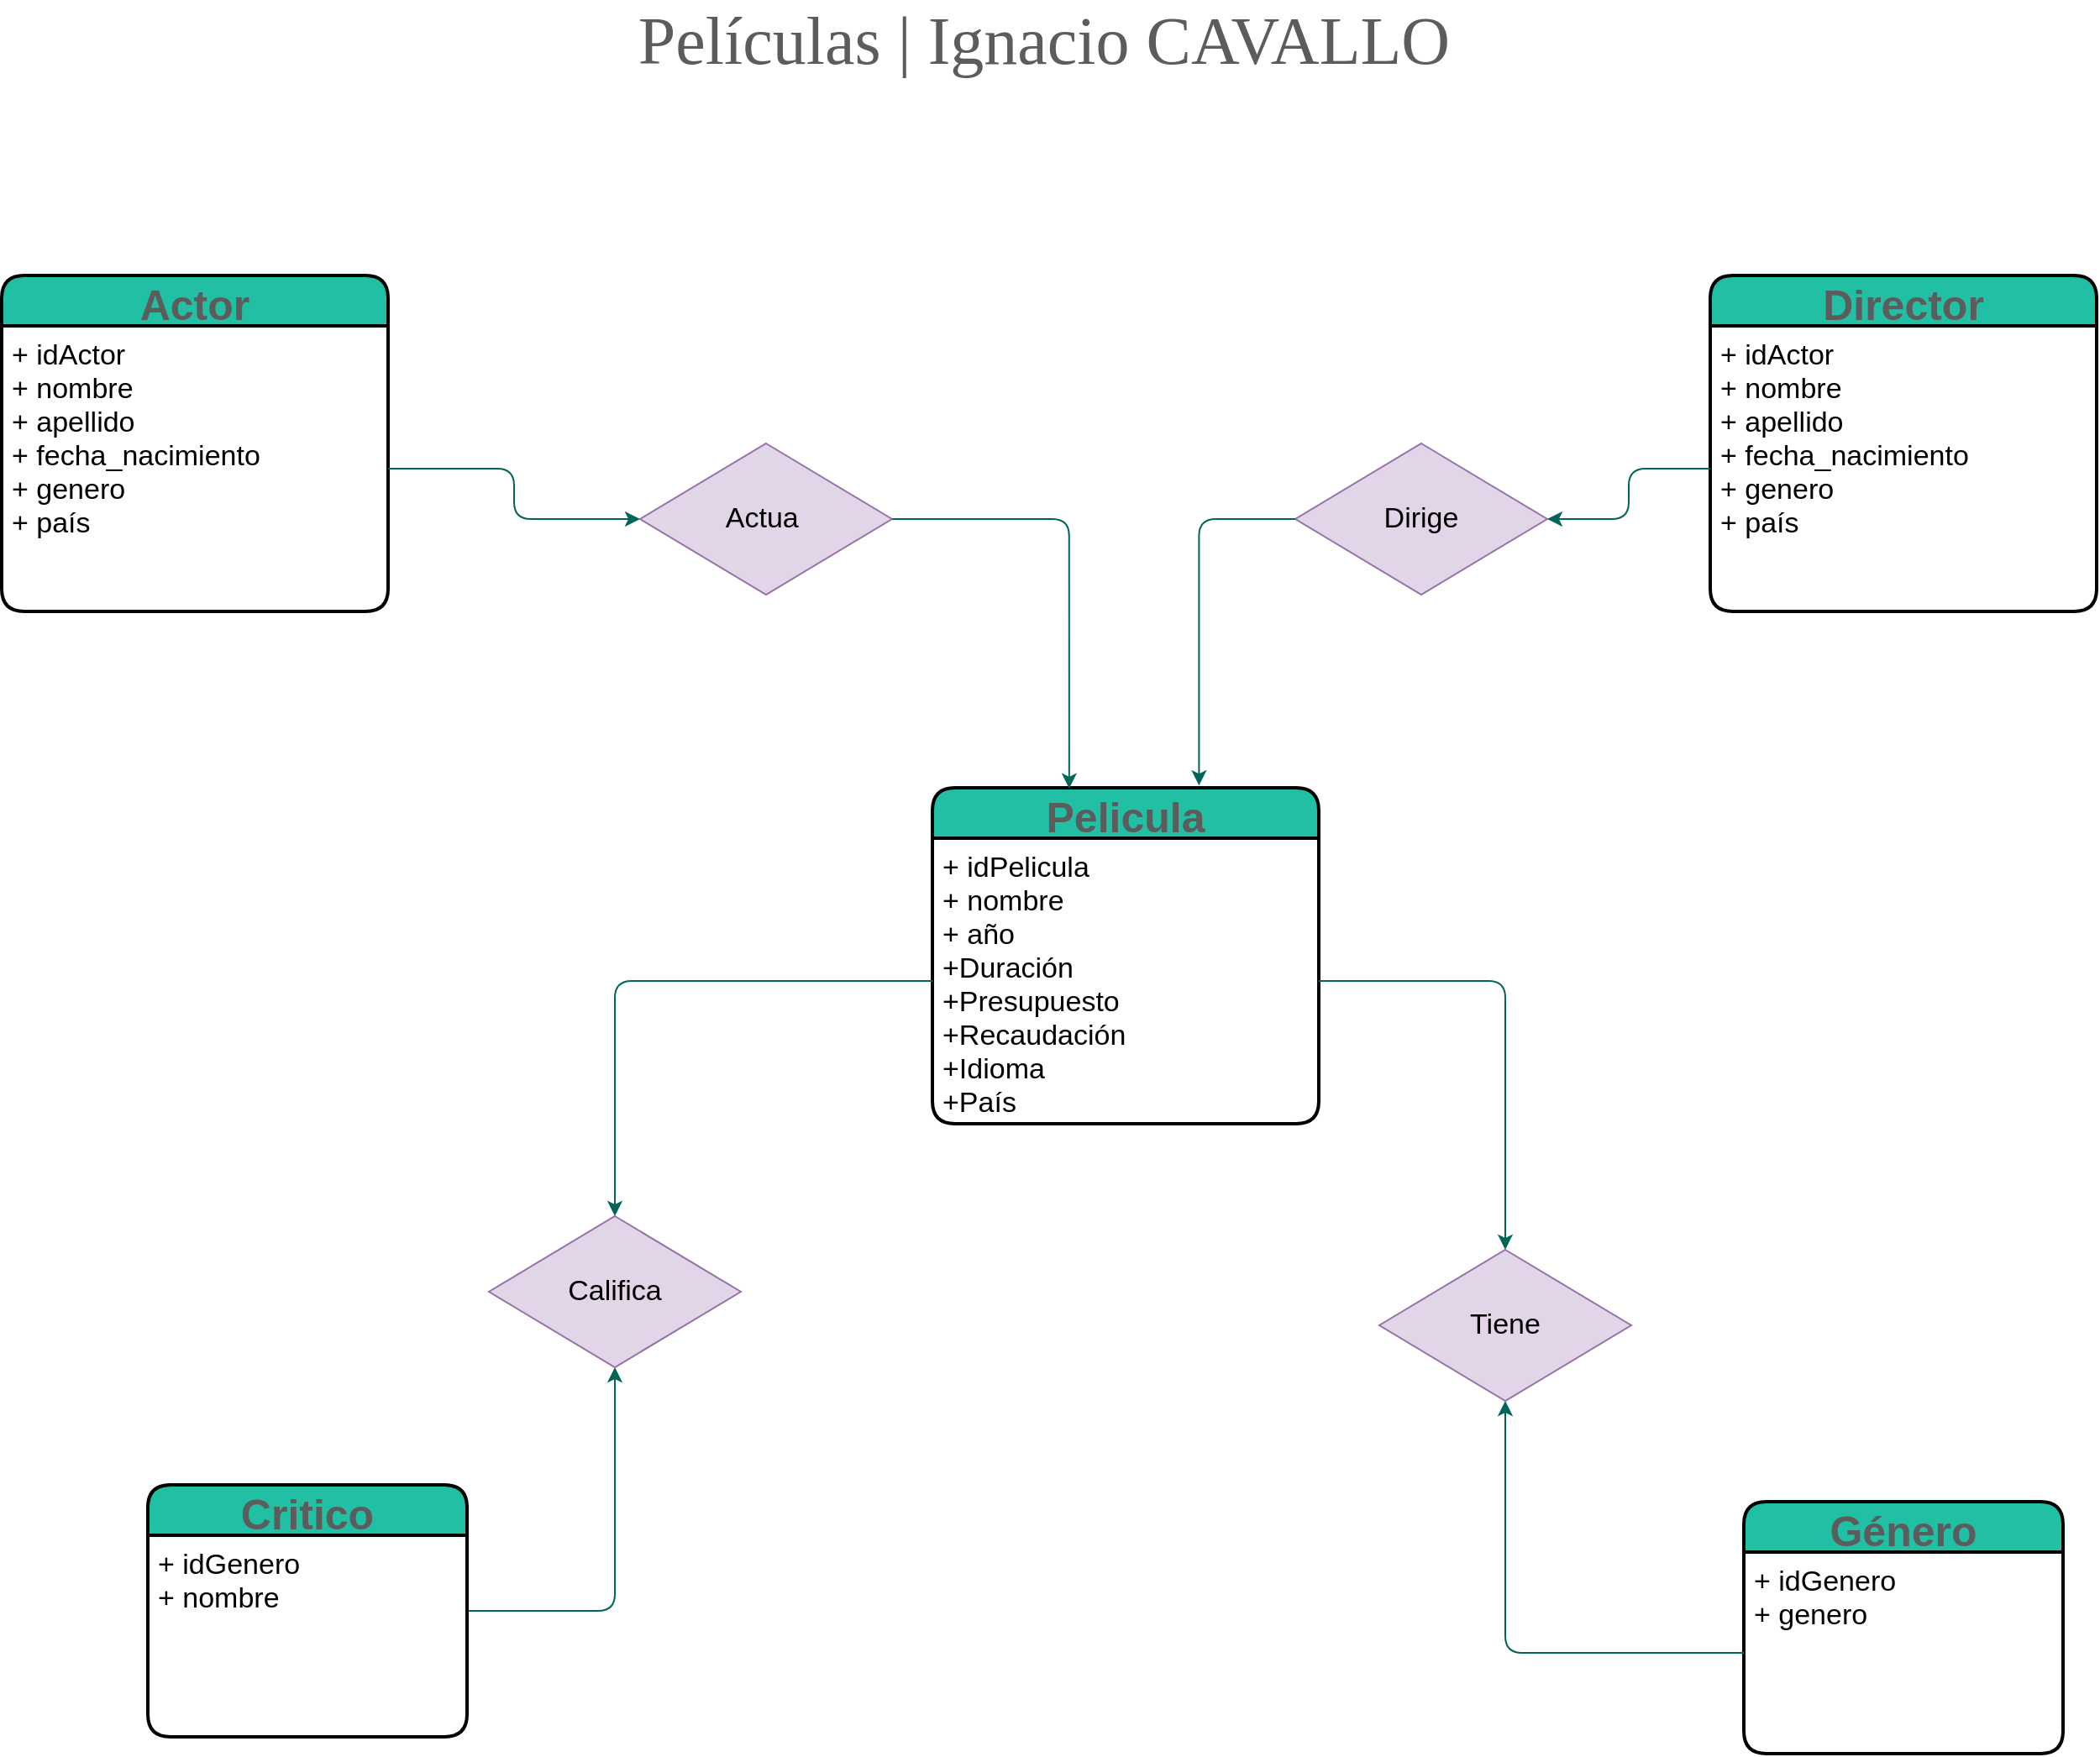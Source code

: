 <mxfile version="14.7.7" type="device"><diagram id="ruXN6SHO0CLf4TlqmzX-" name="Page-1"><mxGraphModel dx="1481" dy="839" grid="1" gridSize="10" guides="1" tooltips="1" connect="1" arrows="1" fold="1" page="1" pageScale="1" pageWidth="1654" pageHeight="1169" math="0" shadow="0"><root><mxCell id="0"/><mxCell id="1" parent="0"/><mxCell id="OZdYt_v19VeHl4gbkVYv-1" value="Pelicula" style="swimlane;childLayout=stackLayout;horizontal=1;startSize=30;horizontalStack=0;rounded=1;fontSize=25;fontStyle=1;strokeWidth=2;resizeParent=0;resizeLast=1;shadow=0;dashed=0;align=center;sketch=0;fontColor=#5C5C5C;fillColor=#21C0A5;" vertex="1" parent="1"><mxGeometry x="724" y="495" width="230" height="200" as="geometry"/></mxCell><mxCell id="OZdYt_v19VeHl4gbkVYv-2" value="+ idPelicula&#10;+ nombre&#10;+ año&#10;+Duración&#10;+Presupuesto&#10;+Recaudación&#10;+Idioma&#10;+País" style="align=left;strokeColor=none;fillColor=none;spacingLeft=4;fontSize=17;verticalAlign=top;resizable=0;rotatable=0;part=1;" vertex="1" parent="OZdYt_v19VeHl4gbkVYv-1"><mxGeometry y="30" width="230" height="170" as="geometry"/></mxCell><mxCell id="OZdYt_v19VeHl4gbkVYv-9" value="Actor" style="swimlane;childLayout=stackLayout;horizontal=1;startSize=30;horizontalStack=0;rounded=1;fontSize=25;fontStyle=1;strokeWidth=2;resizeParent=0;resizeLast=1;shadow=0;dashed=0;align=center;sketch=0;fontColor=#5C5C5C;fillColor=#21C0A5;" vertex="1" parent="1"><mxGeometry x="170" y="190" width="230" height="200" as="geometry"/></mxCell><mxCell id="OZdYt_v19VeHl4gbkVYv-10" value="+ idActor&#10;+ nombre&#10;+ apellido&#10;+ fecha_nacimiento&#10;+ genero&#10;+ país" style="align=left;strokeColor=none;fillColor=none;spacingLeft=4;fontSize=17;verticalAlign=top;resizable=0;rotatable=0;part=1;" vertex="1" parent="OZdYt_v19VeHl4gbkVYv-9"><mxGeometry y="30" width="230" height="170" as="geometry"/></mxCell><mxCell id="OZdYt_v19VeHl4gbkVYv-11" value="Director" style="swimlane;childLayout=stackLayout;horizontal=1;startSize=30;horizontalStack=0;rounded=1;fontSize=25;fontStyle=1;strokeWidth=2;resizeParent=0;resizeLast=1;shadow=0;dashed=0;align=center;sketch=0;fontColor=#5C5C5C;fillColor=#21C0A5;" vertex="1" parent="1"><mxGeometry x="1187" y="190" width="230" height="200" as="geometry"/></mxCell><mxCell id="OZdYt_v19VeHl4gbkVYv-12" value="+ idActor&#10;+ nombre&#10;+ apellido&#10;+ fecha_nacimiento&#10;+ genero&#10;+ país" style="align=left;strokeColor=none;fillColor=none;spacingLeft=4;fontSize=17;verticalAlign=top;resizable=0;rotatable=0;part=1;" vertex="1" parent="OZdYt_v19VeHl4gbkVYv-11"><mxGeometry y="30" width="230" height="170" as="geometry"/></mxCell><mxCell id="OZdYt_v19VeHl4gbkVYv-13" value="Género" style="swimlane;childLayout=stackLayout;horizontal=1;startSize=30;horizontalStack=0;rounded=1;fontSize=25;fontStyle=1;strokeWidth=2;resizeParent=0;resizeLast=1;shadow=0;dashed=0;align=center;sketch=0;fontColor=#5C5C5C;fillColor=#21C0A5;" vertex="1" parent="1"><mxGeometry x="1207" y="920" width="190" height="150" as="geometry"/></mxCell><mxCell id="OZdYt_v19VeHl4gbkVYv-14" value="+ idGenero&#10;+ genero&#10;" style="align=left;strokeColor=none;fillColor=none;spacingLeft=4;fontSize=17;verticalAlign=top;resizable=0;rotatable=0;part=1;" vertex="1" parent="OZdYt_v19VeHl4gbkVYv-13"><mxGeometry y="30" width="190" height="120" as="geometry"/></mxCell><mxCell id="OZdYt_v19VeHl4gbkVYv-23" value="" style="edgeStyle=orthogonalEdgeStyle;curved=0;rounded=1;sketch=0;orthogonalLoop=1;jettySize=auto;html=1;fontSize=17;fontColor=#5C5C5C;strokeColor=#006658;fillColor=#21C0A5;" edge="1" parent="1" source="OZdYt_v19VeHl4gbkVYv-15" target="OZdYt_v19VeHl4gbkVYv-22"><mxGeometry relative="1" as="geometry"/></mxCell><mxCell id="OZdYt_v19VeHl4gbkVYv-15" value="Critico" style="swimlane;childLayout=stackLayout;horizontal=1;startSize=30;horizontalStack=0;rounded=1;fontSize=25;fontStyle=1;strokeWidth=2;resizeParent=0;resizeLast=1;shadow=0;dashed=0;align=center;sketch=0;fontColor=#5C5C5C;fillColor=#21C0A5;" vertex="1" parent="1"><mxGeometry x="257" y="910" width="190" height="150" as="geometry"/></mxCell><mxCell id="OZdYt_v19VeHl4gbkVYv-16" value="+ idGenero&#10;+ nombre&#10;" style="align=left;strokeColor=none;fillColor=none;spacingLeft=4;fontSize=17;verticalAlign=top;resizable=0;rotatable=0;part=1;" vertex="1" parent="OZdYt_v19VeHl4gbkVYv-15"><mxGeometry y="30" width="190" height="120" as="geometry"/></mxCell><mxCell id="OZdYt_v19VeHl4gbkVYv-22" value="Califica" style="shape=rhombus;perimeter=rhombusPerimeter;whiteSpace=wrap;html=1;align=center;rounded=0;sketch=0;fontSize=17;strokeColor=#9673a6;fillColor=#e1d5e7;" vertex="1" parent="1"><mxGeometry x="460" y="750" width="150" height="90" as="geometry"/></mxCell><mxCell id="OZdYt_v19VeHl4gbkVYv-24" value="" style="edgeStyle=orthogonalEdgeStyle;curved=0;rounded=1;sketch=0;orthogonalLoop=1;jettySize=auto;html=1;fontSize=17;fontColor=#5C5C5C;strokeColor=#006658;fillColor=#21C0A5;" edge="1" parent="1" source="OZdYt_v19VeHl4gbkVYv-2" target="OZdYt_v19VeHl4gbkVYv-22"><mxGeometry relative="1" as="geometry"/></mxCell><mxCell id="OZdYt_v19VeHl4gbkVYv-25" value="Tiene" style="shape=rhombus;perimeter=rhombusPerimeter;whiteSpace=wrap;html=1;align=center;rounded=0;sketch=0;fontSize=17;strokeColor=#9673a6;fillColor=#e1d5e7;" vertex="1" parent="1"><mxGeometry x="990" y="770" width="150" height="90" as="geometry"/></mxCell><mxCell id="OZdYt_v19VeHl4gbkVYv-26" value="" style="edgeStyle=orthogonalEdgeStyle;curved=0;rounded=1;sketch=0;orthogonalLoop=1;jettySize=auto;html=1;fontSize=17;fontColor=#5C5C5C;strokeColor=#006658;fillColor=#21C0A5;" edge="1" parent="1" source="OZdYt_v19VeHl4gbkVYv-14" target="OZdYt_v19VeHl4gbkVYv-25"><mxGeometry relative="1" as="geometry"/></mxCell><mxCell id="OZdYt_v19VeHl4gbkVYv-27" value="" style="edgeStyle=orthogonalEdgeStyle;curved=0;rounded=1;sketch=0;orthogonalLoop=1;jettySize=auto;html=1;fontSize=17;fontColor=#5C5C5C;strokeColor=#006658;fillColor=#21C0A5;" edge="1" parent="1" source="OZdYt_v19VeHl4gbkVYv-2" target="OZdYt_v19VeHl4gbkVYv-25"><mxGeometry relative="1" as="geometry"/></mxCell><mxCell id="OZdYt_v19VeHl4gbkVYv-28" value="Actua&amp;nbsp;" style="shape=rhombus;perimeter=rhombusPerimeter;whiteSpace=wrap;html=1;align=center;rounded=0;sketch=0;fontSize=17;strokeColor=#9673a6;fillColor=#e1d5e7;" vertex="1" parent="1"><mxGeometry x="550" y="290" width="150" height="90" as="geometry"/></mxCell><mxCell id="OZdYt_v19VeHl4gbkVYv-30" value="" style="edgeStyle=orthogonalEdgeStyle;curved=0;rounded=1;sketch=0;orthogonalLoop=1;jettySize=auto;html=1;fontSize=17;fontColor=#5C5C5C;strokeColor=#006658;fillColor=#21C0A5;" edge="1" parent="1" source="OZdYt_v19VeHl4gbkVYv-10" target="OZdYt_v19VeHl4gbkVYv-28"><mxGeometry relative="1" as="geometry"/></mxCell><mxCell id="OZdYt_v19VeHl4gbkVYv-37" value="Dirige" style="shape=rhombus;perimeter=rhombusPerimeter;whiteSpace=wrap;html=1;align=center;rounded=0;sketch=0;fontSize=17;strokeColor=#9673a6;fillColor=#e1d5e7;" vertex="1" parent="1"><mxGeometry x="940" y="290" width="150" height="90" as="geometry"/></mxCell><mxCell id="OZdYt_v19VeHl4gbkVYv-38" value="" style="edgeStyle=orthogonalEdgeStyle;curved=0;rounded=1;sketch=0;orthogonalLoop=1;jettySize=auto;html=1;fontSize=17;fontColor=#5C5C5C;strokeColor=#006658;fillColor=#21C0A5;" edge="1" parent="1" source="OZdYt_v19VeHl4gbkVYv-12" target="OZdYt_v19VeHl4gbkVYv-37"><mxGeometry relative="1" as="geometry"/></mxCell><mxCell id="OZdYt_v19VeHl4gbkVYv-41" value="" style="edgeStyle=segmentEdgeStyle;endArrow=classic;html=1;fontSize=17;fontColor=#5C5C5C;strokeColor=#006658;fillColor=#21C0A5;exitX=0;exitY=0.5;exitDx=0;exitDy=0;entryX=0.69;entryY=-0.007;entryDx=0;entryDy=0;entryPerimeter=0;" edge="1" parent="1" source="OZdYt_v19VeHl4gbkVYv-37" target="OZdYt_v19VeHl4gbkVYv-1"><mxGeometry width="50" height="50" relative="1" as="geometry"><mxPoint x="940" y="360" as="sourcePoint"/><mxPoint x="880" y="450" as="targetPoint"/></mxGeometry></mxCell><mxCell id="OZdYt_v19VeHl4gbkVYv-44" value="" style="edgeStyle=segmentEdgeStyle;endArrow=classic;html=1;fontSize=17;fontColor=#5C5C5C;strokeColor=#006658;fillColor=#21C0A5;exitX=1;exitY=0.5;exitDx=0;exitDy=0;entryX=0.354;entryY=0.002;entryDx=0;entryDy=0;entryPerimeter=0;" edge="1" parent="1" source="OZdYt_v19VeHl4gbkVYv-28" target="OZdYt_v19VeHl4gbkVYv-1"><mxGeometry width="50" height="50" relative="1" as="geometry"><mxPoint x="710" y="330" as="sourcePoint"/><mxPoint x="760" y="280" as="targetPoint"/></mxGeometry></mxCell><mxCell id="OZdYt_v19VeHl4gbkVYv-45" value="Películas | Ignacio CAVALLO" style="text;strokeColor=none;fillColor=none;html=1;fontSize=40;fontStyle=0;verticalAlign=middle;align=center;rounded=0;sketch=0;fontColor=#5C5C5C;fontFamily=Lucida Console;labelBackgroundColor=#ffffff;" vertex="1" parent="1"><mxGeometry x="740" y="30" width="100" height="40" as="geometry"/></mxCell></root></mxGraphModel></diagram></mxfile>